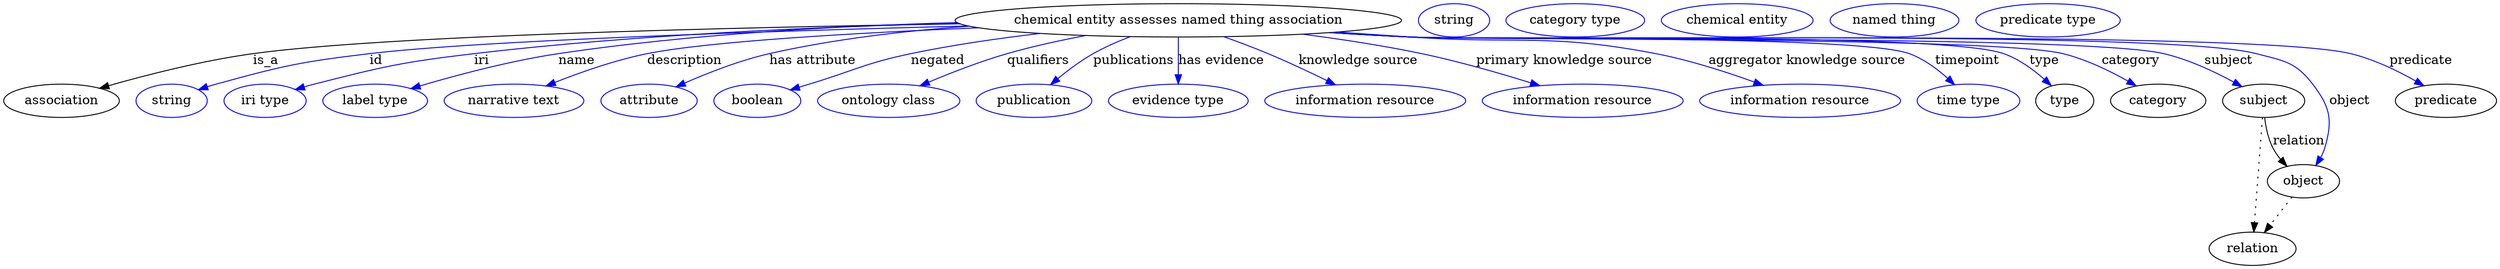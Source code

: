 digraph {
	graph [bb="0,0,2692,283"];
	node [label="\N"];
	"chemical entity assesses named thing association"	[height=0.5,
		label="chemical entity assesses named thing association",
		pos="1267.4,265",
		width=6.698];
	association	[height=0.5,
		pos="62.394,178",
		width=1.7332];
	"chemical entity assesses named thing association" -> association	[label=is_a,
		lp="282.39,221.5",
		pos="e,103.74,191.66 1031.4,261.25 783.39,257.38 410.07,248.47 268.39,229 214.84,221.64 154.92,206.26 113.57,194.5"];
	id	[color=blue,
		height=0.5,
		label=string,
		pos="181.39,178",
		width=1.0652];
	"chemical entity assesses named thing association" -> id	[color=blue,
		label=id,
		lp="401.39,221.5",
		pos="e,210.37,190.01 1040.2,258.94 824.08,253.4 514.56,243.33 394.39,229 320.14,220.14 301.49,215.87 229.39,196 226.28,195.14 223.08,\
194.18 219.88,193.17",
		style=solid];
	iri	[color=blue,
		height=0.5,
		label="iri type",
		pos="282.39,178",
		width=1.2277];
	"chemical entity assesses named thing association" -> iri	[color=blue,
		label=iri,
		lp="515.39,221.5",
		pos="e,315.29,190.23 1030,261.81 879.8,258.27 681.69,249.62 507.39,229 430.1,219.85 410.81,215.26 335.39,196 332.02,195.14 328.54,194.18 \
325.05,193.17",
		style=solid];
	name	[color=blue,
		height=0.5,
		label="label type",
		pos="401.39,178",
		width=1.5707];
	"chemical entity assesses named thing association" -> name	[color=blue,
		label=name,
		lp="618.39,221.5",
		pos="e,440.17,191.27 1027.8,262.73 899.82,259.22 739.85,250.31 598.39,229 546.93,221.25 489.37,205.83 449.83,194.15",
		style=solid];
	description	[color=blue,
		height=0.5,
		label="narrative text",
		pos="551.39,178",
		width=2.0943];
	"chemical entity assesses named thing association" -> description	[color=blue,
		label=description,
		lp="733.89,221.5",
		pos="e,585.65,194.09 1051.1,257.02 917.77,251.51 759.93,242.47 693.39,229 659.48,222.13 622.67,209 595.02,197.91",
		style=solid];
	"has attribute"	[color=blue,
		height=0.5,
		label=attribute,
		pos="696.39,178",
		width=1.4443];
	"chemical entity assesses named thing association" -> "has attribute"	[color=blue,
		label="has attribute",
		lp="872.39,221.5",
		pos="e,725.34,193.03 1041.2,258.75 971.36,253.76 894.62,244.8 825.39,229 793.83,221.8 759.75,208.32 734.54,197.17",
		style=solid];
	negated	[color=blue,
		height=0.5,
		label=boolean,
		pos="813.39,178",
		width=1.2999];
	"chemical entity assesses named thing association" -> negated	[color=blue,
		label=negated,
		lp="1007.4,221.5",
		pos="e,848.59,189.93 1118.1,250.85 1072.9,245.55 1023.4,238.41 978.39,229 928.43,218.56 917.22,210.87 868.39,196 865.09,194.99 861.68,\
193.95 858.25,192.9",
		style=solid];
	qualifiers	[color=blue,
		height=0.5,
		label="ontology class",
		pos="954.39,178",
		width=2.1304];
	"chemical entity assesses named thing association" -> qualifiers	[color=blue,
		label=qualifiers,
		lp="1115.9,221.5",
		pos="e,988.3,194.24 1167.2,248.55 1139.5,243.33 1109.6,236.81 1082.4,229 1053.5,220.71 1022.1,208.5 997.66,198.21",
		style=solid];
	publications	[color=blue,
		height=0.5,
		label=publication,
		pos="1111.4,178",
		width=1.7332];
	"chemical entity assesses named thing association" -> publications	[color=blue,
		label=publications,
		lp="1219.4,221.5",
		pos="e,1129.4,195.45 1215.5,247.38 1202.1,242.24 1187.9,236.05 1175.4,229 1162,221.42 1148.3,211.19 1137.1,201.95",
		style=solid];
	"has evidence"	[color=blue,
		height=0.5,
		label="evidence type",
		pos="1267.4,178",
		width=2.0943];
	"chemical entity assesses named thing association" -> "has evidence"	[color=blue,
		label="has evidence",
		lp="1313.9,221.5",
		pos="e,1267.4,196.18 1267.4,246.8 1267.4,235.16 1267.4,219.55 1267.4,206.24",
		style=solid];
	"knowledge source"	[color=blue,
		height=0.5,
		label="information resource",
		pos="1469.4,178",
		width=3.015];
	"chemical entity assesses named thing association" -> "knowledge source"	[color=blue,
		label="knowledge source",
		lp="1461.9,221.5",
		pos="e,1437.1,195.37 1316.6,247.3 1332,241.78 1349,235.41 1364.4,229 1385.7,220.11 1408.9,209.19 1428.1,199.83",
		style=solid];
	"primary knowledge source"	[color=blue,
		height=0.5,
		label="information resource",
		pos="1704.4,178",
		width=3.015];
	"chemical entity assesses named thing association" -> "primary knowledge source"	[color=blue,
		label="primary knowledge source",
		lp="1684.4,221.5",
		pos="e,1658,194.37 1401.5,250.03 1443,244.67 1488.8,237.69 1530.4,229 1570.3,220.66 1614.4,207.94 1648.3,197.41",
		style=solid];
	"aggregator knowledge source"	[color=blue,
		height=0.5,
		label="information resource",
		pos="1939.4,178",
		width=3.015];
	"chemical entity assesses named thing association" -> "aggregator knowledge source"	[color=blue,
		label="aggregator knowledge source",
		lp="1946.9,221.5",
		pos="e,1899.4,194.8 1438.9,252.33 1465.2,250.55 1492,248.72 1517.4,247 1635.6,238.98 1667,251.25 1783.4,229 1819.8,222.04 1859.6,209.2 \
1889.9,198.27",
		style=solid];
	timepoint	[color=blue,
		height=0.5,
		label="time type",
		pos="2121.4,178",
		width=1.5346];
	"chemical entity assesses named thing association" -> timepoint	[color=blue,
		label=timepoint,
		lp="2120.4,221.5",
		pos="e,2106.3,195.36 1433.4,251.9 1461.4,250.09 1490.2,248.38 1517.4,247 1577.4,243.96 2001,249.49 2057.4,229 2072.9,223.37 2087.6,212.44 \
2099,202.24",
		style=solid];
	type	[height=0.5,
		pos="2225.4,178",
		width=0.86659];
	"chemical entity assesses named thing association" -> type	[color=blue,
		label=type,
		lp="2203.4,221.5",
		pos="e,2210.8,194.42 1432.4,251.84 1460.7,250.02 1489.9,248.32 1517.4,247 1588.7,243.58 2092.1,252.68 2159.4,229 2175.7,223.26 2191.3,\
211.89 2203.2,201.43",
		style=solid];
	category	[height=0.5,
		pos="2326.4,178",
		width=1.4263];
	"chemical entity assesses named thing association" -> category	[color=blue,
		label=category,
		lp="2296.9,221.5",
		pos="e,2302.5,194.23 1431.7,251.83 1460.3,250 1489.7,248.29 1517.4,247 1595.8,243.34 2147.1,247.55 2223.4,229 2248.2,222.95 2274.1,210.36 \
2293.7,199.33",
		style=solid];
	subject	[height=0.5,
		pos="2440.4,178",
		width=1.2277];
	"chemical entity assesses named thing association" -> subject	[color=blue,
		label=subject,
		lp="2402.4,221.5",
		pos="e,2417,193.3 1431.4,251.77 1460,249.94 1489.6,248.25 1517.4,247 1607.9,242.93 2244.2,249.46 2332.4,229 2359.2,222.78 2387.4,209.48 \
2408.2,198.17",
		style=solid];
	object	[height=0.5,
		pos="2483.4,91",
		width=1.0832];
	"chemical entity assesses named thing association" -> object	[color=blue,
		label=object,
		lp="2533.4,178",
		pos="e,2496.8,108.09 1430.7,251.76 1459.6,249.92 1489.4,248.23 1517.4,247 1619,242.55 2334.1,254.92 2432.4,229 2462.2,221.14 2474.6,220.43 \
2493.4,196 2512.4,171.26 2515.3,156.9 2506.4,127 2505.4,123.55 2503.9,120.13 2502.1,116.85",
		style=solid];
	predicate	[height=0.5,
		pos="2637.4,178",
		width=1.5165];
	"chemical entity assesses named thing association" -> predicate	[color=blue,
		label=predicate,
		lp="2610.4,221.5",
		pos="e,2613.6,194.29 1430.4,251.73 1459.4,249.89 1489.3,248.21 1517.4,247 1630.3,242.16 2424.5,255.29 2534.4,229 2559.3,223.05 2585.1,\
210.46 2604.7,199.4",
		style=solid];
	association_type	[color=blue,
		height=0.5,
		label=string,
		pos="1564.4,265",
		width=1.0652];
	association_category	[color=blue,
		height=0.5,
		label="category type",
		pos="1695.4,265",
		width=2.0762];
	subject -> object	[label=relation,
		lp="2478.4,134.5",
		pos="e,2465.5,107.23 2441.5,159.55 2442.7,149.57 2445.2,137.07 2450.4,127 2452.6,122.68 2455.5,118.52 2458.7,114.66"];
	relation	[height=0.5,
		pos="2428.4,18",
		width=1.2999];
	subject -> relation	[pos="e,2429.7,36.188 2439.1,159.79 2437,132.48 2433,78.994 2430.5,46.38",
		style=dotted];
	"chemical entity assesses named thing association_subject"	[color=blue,
		height=0.5,
		label="chemical entity",
		pos="1870.4,265",
		width=2.2748];
	object -> relation	[pos="e,2441.2,35.54 2470.9,73.889 2464,64.939 2455.2,53.617 2447.4,43.584",
		style=dotted];
	"chemical entity assesses named thing association_object"	[color=blue,
		height=0.5,
		label="named thing",
		pos="2039.4,265",
		width=1.9318];
	"chemical entity assesses named thing association_predicate"	[color=blue,
		height=0.5,
		label="predicate type",
		pos="2205.4,265",
		width=2.1665];
}
